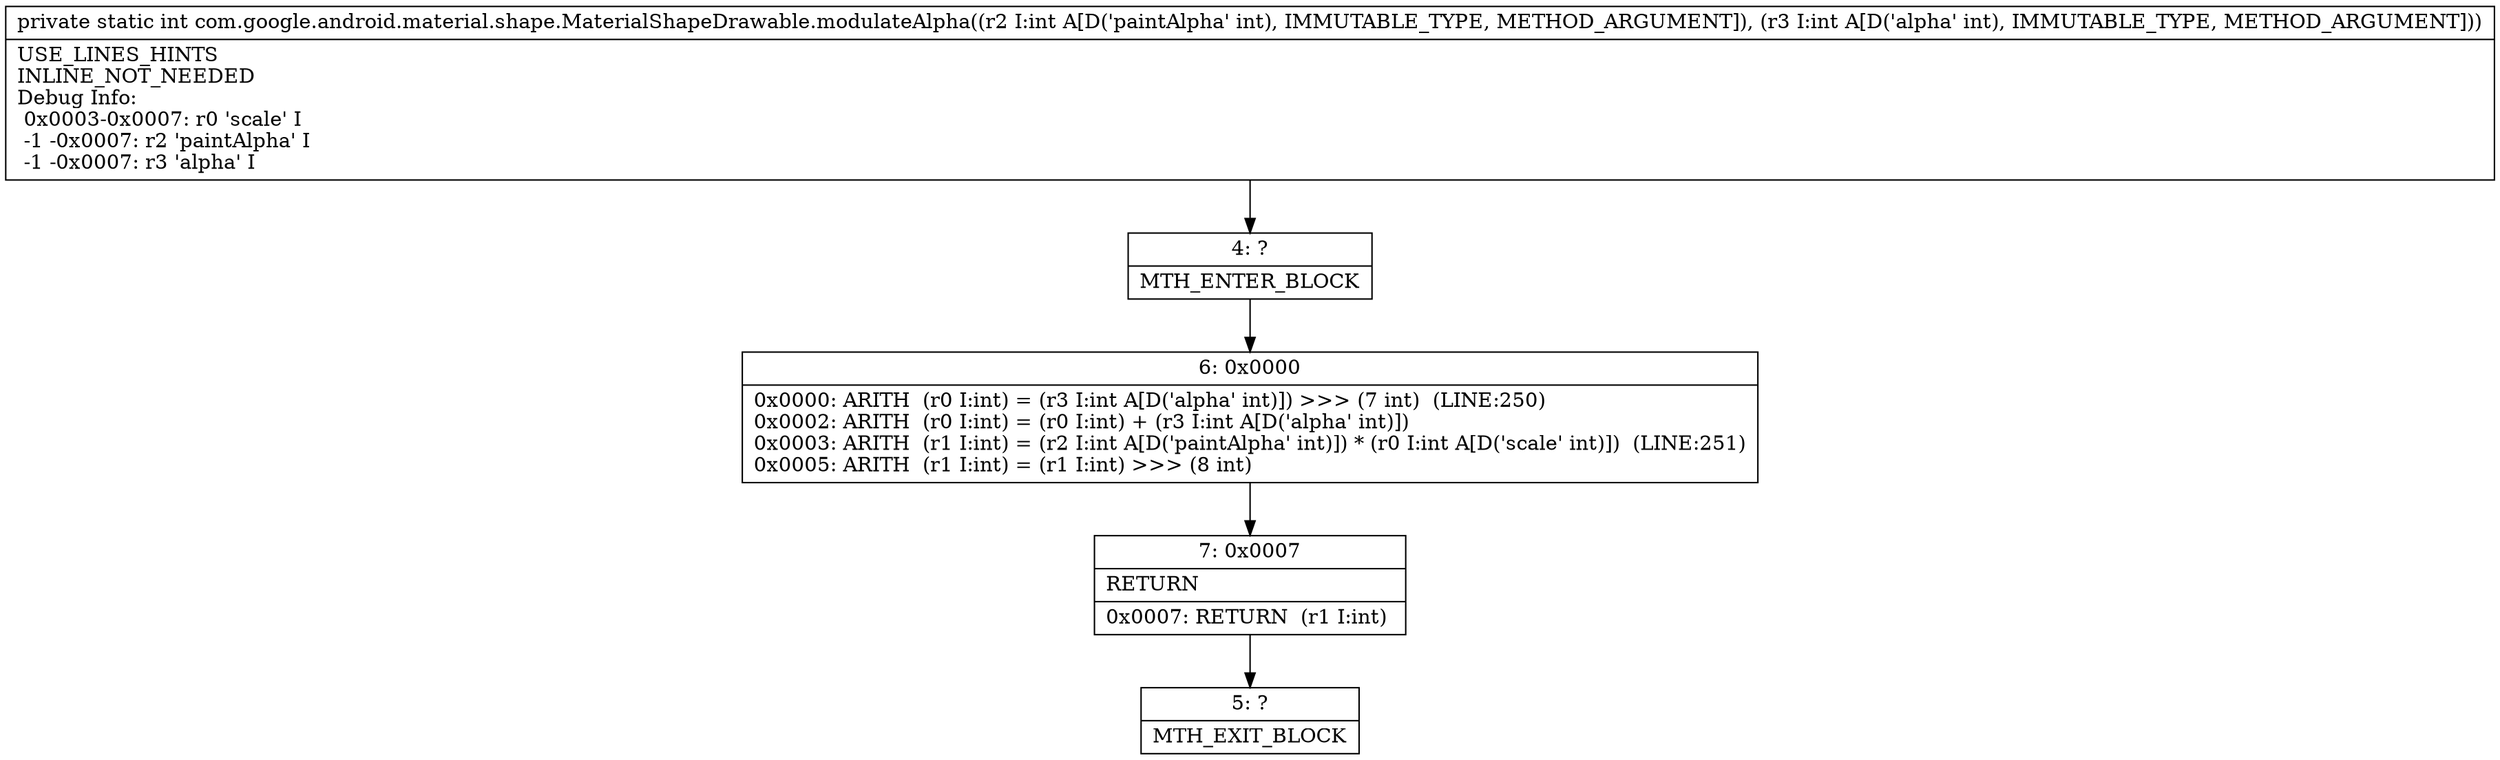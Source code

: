 digraph "CFG forcom.google.android.material.shape.MaterialShapeDrawable.modulateAlpha(II)I" {
Node_4 [shape=record,label="{4\:\ ?|MTH_ENTER_BLOCK\l}"];
Node_6 [shape=record,label="{6\:\ 0x0000|0x0000: ARITH  (r0 I:int) = (r3 I:int A[D('alpha' int)]) \>\>\> (7 int)  (LINE:250)\l0x0002: ARITH  (r0 I:int) = (r0 I:int) + (r3 I:int A[D('alpha' int)]) \l0x0003: ARITH  (r1 I:int) = (r2 I:int A[D('paintAlpha' int)]) * (r0 I:int A[D('scale' int)])  (LINE:251)\l0x0005: ARITH  (r1 I:int) = (r1 I:int) \>\>\> (8 int) \l}"];
Node_7 [shape=record,label="{7\:\ 0x0007|RETURN\l|0x0007: RETURN  (r1 I:int) \l}"];
Node_5 [shape=record,label="{5\:\ ?|MTH_EXIT_BLOCK\l}"];
MethodNode[shape=record,label="{private static int com.google.android.material.shape.MaterialShapeDrawable.modulateAlpha((r2 I:int A[D('paintAlpha' int), IMMUTABLE_TYPE, METHOD_ARGUMENT]), (r3 I:int A[D('alpha' int), IMMUTABLE_TYPE, METHOD_ARGUMENT]))  | USE_LINES_HINTS\lINLINE_NOT_NEEDED\lDebug Info:\l  0x0003\-0x0007: r0 'scale' I\l  \-1 \-0x0007: r2 'paintAlpha' I\l  \-1 \-0x0007: r3 'alpha' I\l}"];
MethodNode -> Node_4;Node_4 -> Node_6;
Node_6 -> Node_7;
Node_7 -> Node_5;
}

